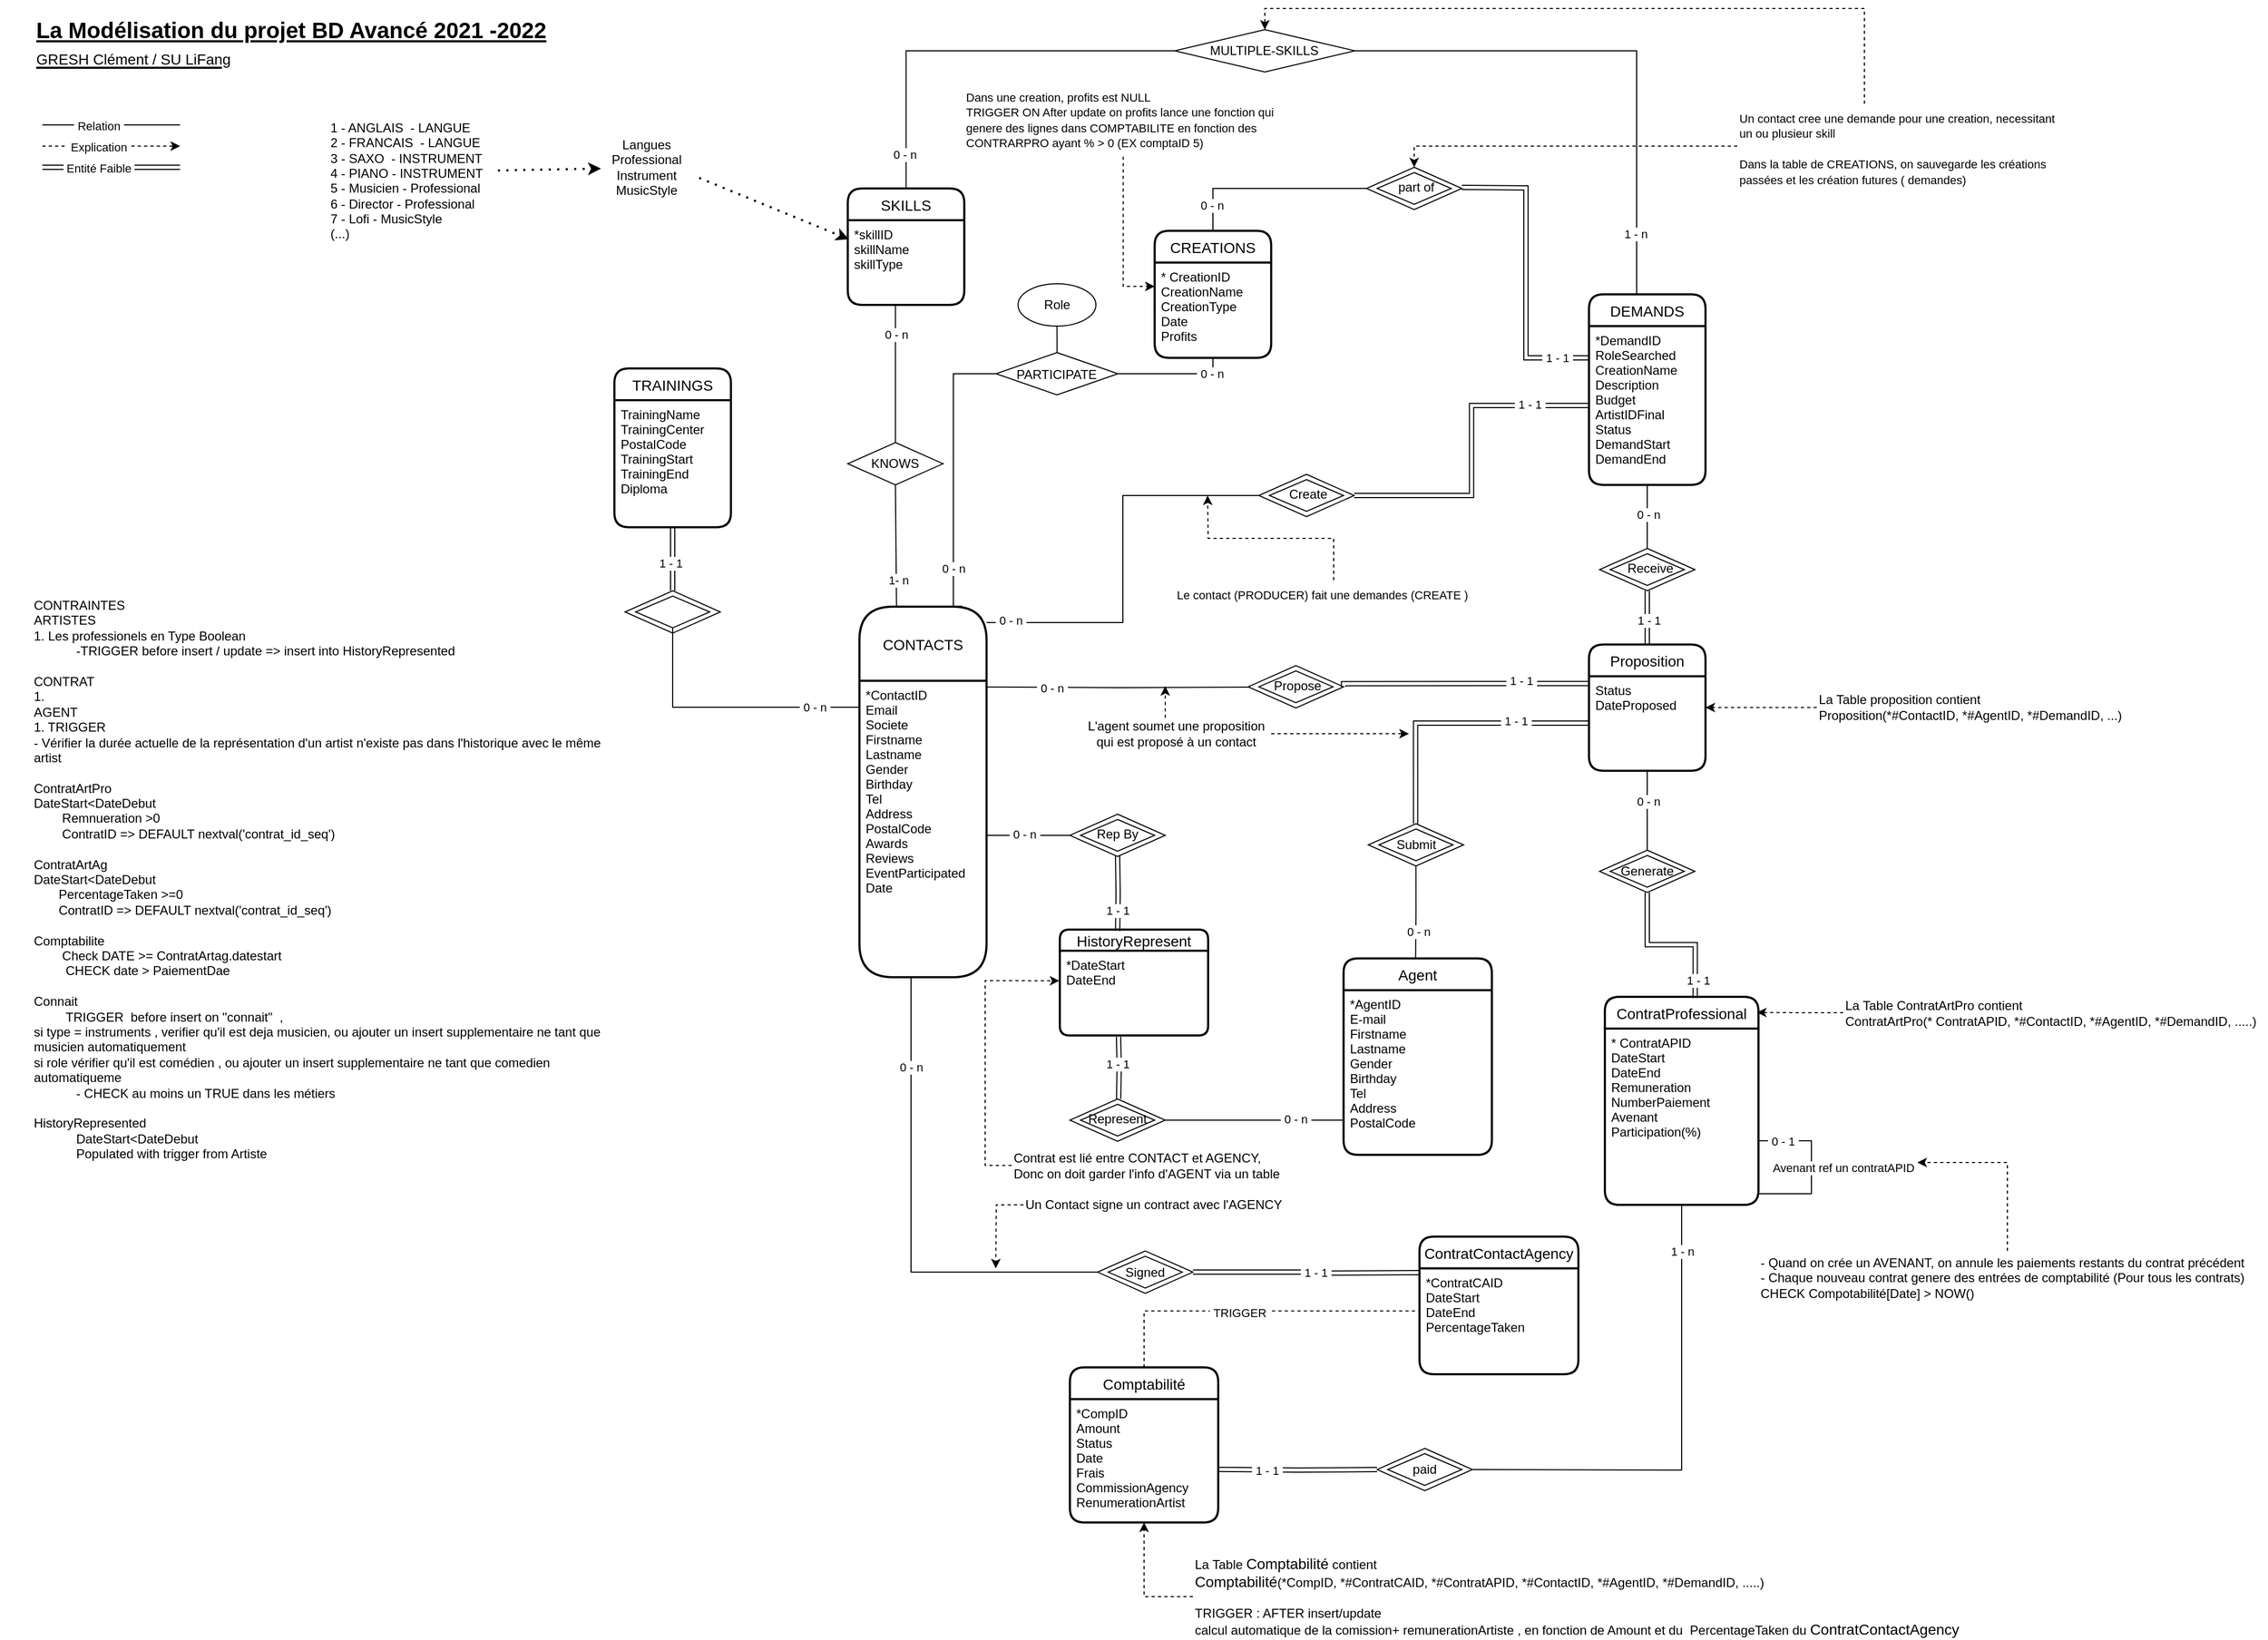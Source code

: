 <mxfile version="15.7.3" type="device"><diagram id="R2lEEEUBdFMjLlhIrx00" name="Page-1"><mxGraphModel dx="2213" dy="-139" grid="1" gridSize="10" guides="1" tooltips="1" connect="1" arrows="1" fold="1" page="1" pageScale="1" pageWidth="2336" pageHeight="1654" math="0" shadow="0" extFonts="Permanent Marker^https://fonts.googleapis.com/css?family=Permanent+Marker"><root><mxCell id="0"/><mxCell id="1" parent="0"/><mxCell id="ZZ3eH6SEzDiAONgsdlud-25" style="edgeStyle=orthogonalEdgeStyle;rounded=0;orthogonalLoop=1;jettySize=auto;html=1;entryX=0;entryY=0.5;entryDx=0;entryDy=0;endArrow=none;endFill=0;" parent="1" source="IzzKrEiJ0i2NX6zDNbn9-5" target="ZZ3eH6SEzDiAONgsdlud-18" edge="1"><mxGeometry relative="1" as="geometry"><Array as="points"><mxPoint x="1090" y="2292"/><mxPoint x="1090" y="2172"/></Array></mxGeometry></mxCell><mxCell id="ZZ3eH6SEzDiAONgsdlud-27" value="&amp;nbsp;0 - n&amp;nbsp;" style="edgeLabel;html=1;align=center;verticalAlign=middle;resizable=0;points=[];" parent="ZZ3eH6SEzDiAONgsdlud-25" vertex="1" connectable="0"><mxGeometry x="-0.881" y="2" relative="1" as="geometry"><mxPoint as="offset"/></mxGeometry></mxCell><mxCell id="IzzKrEiJ0i2NX6zDNbn9-5" value="CONTACTS" style="swimlane;childLayout=stackLayout;horizontal=1;startSize=70;horizontalStack=0;rounded=1;fontSize=14;fontStyle=0;strokeWidth=2;resizeParent=0;resizeLast=1;shadow=0;dashed=0;align=center;" parent="1" vertex="1"><mxGeometry x="841.3" y="2277" width="120" height="350" as="geometry"/></mxCell><mxCell id="IzzKrEiJ0i2NX6zDNbn9-6" value="*ContactID&#10;Email&#10;Societe&#10;Firstname&#10;Lastname&#10;Gender&#10;Birthday&#10;Tel&#10;Address&#10;PostalCode&#10;Awards&#10;Reviews&#10;EventParticipated&#10;Date&#10;" style="align=left;strokeColor=none;fillColor=none;spacingLeft=4;fontSize=12;verticalAlign=top;resizable=0;rotatable=0;part=1;" parent="IzzKrEiJ0i2NX6zDNbn9-5" vertex="1"><mxGeometry y="70" width="120" height="280" as="geometry"/></mxCell><mxCell id="jxOFO44FMGxxCLSqC9oq-5" value="Agent" style="swimlane;childLayout=stackLayout;horizontal=1;startSize=30;horizontalStack=0;rounded=1;fontSize=14;fontStyle=0;strokeWidth=2;resizeParent=0;resizeLast=1;shadow=0;dashed=0;align=center;" parent="1" vertex="1"><mxGeometry x="1298.33" y="2609.21" width="140" height="185.59" as="geometry"/></mxCell><mxCell id="jxOFO44FMGxxCLSqC9oq-6" value="*AgentID&#10;E-mail&#10;Firstname&#10;Lastname&#10;Gender&#10;Birthday&#10;Tel&#10;Address&#10;PostalCode" style="align=left;strokeColor=none;fillColor=none;spacingLeft=4;fontSize=12;verticalAlign=top;resizable=0;rotatable=0;part=1;" parent="jxOFO44FMGxxCLSqC9oq-5" vertex="1"><mxGeometry y="30" width="140" height="155.59" as="geometry"/></mxCell><mxCell id="jxOFO44FMGxxCLSqC9oq-42" value="ContratContactAgency" style="swimlane;childLayout=stackLayout;horizontal=1;startSize=30;horizontalStack=0;rounded=1;fontSize=14;fontStyle=0;strokeWidth=2;resizeParent=0;resizeLast=1;shadow=0;dashed=0;align=center;" parent="1" vertex="1"><mxGeometry x="1370" y="2872" width="150" height="130" as="geometry"/></mxCell><mxCell id="jxOFO44FMGxxCLSqC9oq-43" value="*ContratCAID&#10;DateStart&#10;DateEnd&#10;PercentageTaken" style="align=left;strokeColor=none;fillColor=none;spacingLeft=4;fontSize=12;verticalAlign=top;resizable=0;rotatable=0;part=1;" parent="jxOFO44FMGxxCLSqC9oq-42" vertex="1"><mxGeometry y="30" width="150" height="100" as="geometry"/></mxCell><mxCell id="jxOFO44FMGxxCLSqC9oq-45" value="ContratProfessional" style="swimlane;childLayout=stackLayout;horizontal=1;startSize=30;horizontalStack=0;rounded=1;fontSize=14;fontStyle=0;strokeWidth=2;resizeParent=0;resizeLast=1;shadow=0;dashed=0;align=center;" parent="1" vertex="1"><mxGeometry x="1545" y="2645.53" width="145" height="196.47" as="geometry"/></mxCell><mxCell id="jxOFO44FMGxxCLSqC9oq-46" value="* ContratAPID&#10;DateStart&#10;DateEnd&#10;Remuneration&#10;NumberPaiement&#10;Avenant&#10;Participation(%)" style="align=left;strokeColor=none;fillColor=none;spacingLeft=4;fontSize=12;verticalAlign=top;resizable=0;rotatable=0;part=1;" parent="jxOFO44FMGxxCLSqC9oq-45" vertex="1"><mxGeometry y="30" width="145" height="166.47" as="geometry"/></mxCell><mxCell id="hNLGAIriv4-zGQ8AQFt5-21" style="edgeStyle=orthogonalEdgeStyle;rounded=0;orthogonalLoop=1;jettySize=auto;html=1;endArrow=none;endFill=0;" parent="jxOFO44FMGxxCLSqC9oq-45" source="jxOFO44FMGxxCLSqC9oq-46" target="jxOFO44FMGxxCLSqC9oq-46" edge="1"><mxGeometry relative="1" as="geometry"><mxPoint x="115" y="166.47" as="targetPoint"/><Array as="points"><mxPoint x="195" y="136"/><mxPoint x="195" y="186"/></Array></mxGeometry></mxCell><mxCell id="hNLGAIriv4-zGQ8AQFt5-22" value="Avenant ref un contratAPID" style="edgeLabel;html=1;align=center;verticalAlign=middle;resizable=0;points=[];" parent="hNLGAIriv4-zGQ8AQFt5-21" vertex="1" connectable="0"><mxGeometry x="0.002" y="1" relative="1" as="geometry"><mxPoint x="29" as="offset"/></mxGeometry></mxCell><mxCell id="hNLGAIriv4-zGQ8AQFt5-23" value="&amp;nbsp;0 - 1&amp;nbsp;" style="edgeLabel;html=1;align=center;verticalAlign=middle;resizable=0;points=[];" parent="hNLGAIriv4-zGQ8AQFt5-21" vertex="1" connectable="0"><mxGeometry x="-0.767" relative="1" as="geometry"><mxPoint x="5" as="offset"/></mxGeometry></mxCell><mxCell id="jxOFO44FMGxxCLSqC9oq-53" value="DEMANDS" style="swimlane;childLayout=stackLayout;horizontal=1;startSize=30;horizontalStack=0;rounded=1;fontSize=14;fontStyle=0;strokeWidth=2;resizeParent=0;resizeLast=1;shadow=0;dashed=0;align=center;" parent="1" vertex="1"><mxGeometry x="1530" y="1982" width="110" height="180" as="geometry"/></mxCell><mxCell id="jxOFO44FMGxxCLSqC9oq-54" value="*DemandID&#10;RoleSearched&#10;CreationName&#10;Description&#10;Budget&#10;ArtistIDFinal&#10;Status&#10;DemandStart&#10;DemandEnd&#10;" style="align=left;strokeColor=none;fillColor=none;spacingLeft=4;fontSize=12;verticalAlign=top;resizable=0;rotatable=0;part=1;" parent="jxOFO44FMGxxCLSqC9oq-53" vertex="1"><mxGeometry y="30" width="110" height="150" as="geometry"/></mxCell><mxCell id="jxOFO44FMGxxCLSqC9oq-88" style="edgeStyle=orthogonalEdgeStyle;shape=link;rounded=0;orthogonalLoop=1;jettySize=auto;html=1;endArrow=none;endFill=0;entryX=1;entryY=0.5;entryDx=0;entryDy=0;" parent="1" target="jxOFO44FMGxxCLSqC9oq-92" edge="1"><mxGeometry relative="1" as="geometry"><mxPoint x="1370" y="2906" as="sourcePoint"/><Array as="points"/><mxPoint x="1350.0" y="2905.53" as="targetPoint"/></mxGeometry></mxCell><mxCell id="jxOFO44FMGxxCLSqC9oq-89" value="&amp;nbsp;1 - 1&amp;nbsp;" style="edgeLabel;html=1;align=center;verticalAlign=middle;resizable=0;points=[];" parent="jxOFO44FMGxxCLSqC9oq-88" vertex="1" connectable="0"><mxGeometry x="-0.09" y="-1" relative="1" as="geometry"><mxPoint as="offset"/></mxGeometry></mxCell><mxCell id="jxOFO44FMGxxCLSqC9oq-90" value="" style="group" parent="1" vertex="1" connectable="0"><mxGeometry x="1066.13" y="2885.53" width="90" height="40" as="geometry"/></mxCell><mxCell id="jxOFO44FMGxxCLSqC9oq-91" value="" style="group" parent="jxOFO44FMGxxCLSqC9oq-90" vertex="1" connectable="0"><mxGeometry width="90" height="40" as="geometry"/></mxCell><mxCell id="jxOFO44FMGxxCLSqC9oq-92" value="" style="rhombus;whiteSpace=wrap;html=1;align=left;verticalAlign=top;" parent="jxOFO44FMGxxCLSqC9oq-91" vertex="1"><mxGeometry width="90" height="40" as="geometry"/></mxCell><mxCell id="jxOFO44FMGxxCLSqC9oq-93" value="" style="group" parent="jxOFO44FMGxxCLSqC9oq-91" vertex="1" connectable="0"><mxGeometry x="10" y="5" width="70" height="30.0" as="geometry"/></mxCell><mxCell id="jxOFO44FMGxxCLSqC9oq-94" value="" style="rhombus;whiteSpace=wrap;html=1;align=left;verticalAlign=top;" parent="jxOFO44FMGxxCLSqC9oq-93" vertex="1"><mxGeometry width="70" height="30" as="geometry"/></mxCell><mxCell id="ZZ3eH6SEzDiAONgsdlud-47" value="Signed" style="text;html=1;strokeColor=none;fillColor=none;align=center;verticalAlign=middle;whiteSpace=wrap;rounded=0;" parent="jxOFO44FMGxxCLSqC9oq-93" vertex="1"><mxGeometry x="5" y="4.547e-13" width="60" height="30" as="geometry"/></mxCell><mxCell id="jxOFO44FMGxxCLSqC9oq-152" value="" style="group" parent="1" vertex="1" connectable="0"><mxGeometry x="1930" y="2682" width="90" height="40" as="geometry"/></mxCell><mxCell id="ZZ3eH6SEzDiAONgsdlud-138" style="edgeStyle=orthogonalEdgeStyle;rounded=0;orthogonalLoop=1;jettySize=auto;html=1;entryX=0.004;entryY=0.403;entryDx=0;entryDy=0;entryPerimeter=0;endArrow=none;endFill=0;dashed=1;" parent="1" source="jxOFO44FMGxxCLSqC9oq-194" target="jxOFO44FMGxxCLSqC9oq-43" edge="1"><mxGeometry relative="1" as="geometry"><Array as="points"><mxPoint x="1110" y="2942"/></Array></mxGeometry></mxCell><mxCell id="ZZ3eH6SEzDiAONgsdlud-140" value="&amp;nbsp;TRIGGER&amp;nbsp;" style="edgeLabel;html=1;align=center;verticalAlign=middle;resizable=0;points=[];" parent="ZZ3eH6SEzDiAONgsdlud-138" vertex="1" connectable="0"><mxGeometry x="-0.09" y="-1" relative="1" as="geometry"><mxPoint as="offset"/></mxGeometry></mxCell><mxCell id="jxOFO44FMGxxCLSqC9oq-194" value="Comptabilité" style="swimlane;childLayout=stackLayout;horizontal=1;startSize=30;horizontalStack=0;rounded=1;fontSize=14;fontStyle=0;strokeWidth=2;resizeParent=0;resizeLast=1;shadow=0;dashed=0;align=center;" parent="1" vertex="1"><mxGeometry x="1040" y="2995.53" width="140" height="146.47" as="geometry"/></mxCell><mxCell id="jxOFO44FMGxxCLSqC9oq-195" value="*CompID&#10;Amount&#10;Status&#10;Date&#10;Frais&#10;CommissionAgency&#10;RenumerationArtist" style="align=left;strokeColor=none;fillColor=none;spacingLeft=4;fontSize=12;verticalAlign=top;resizable=0;rotatable=0;part=1;" parent="jxOFO44FMGxxCLSqC9oq-194" vertex="1"><mxGeometry y="30" width="140" height="116.47" as="geometry"/></mxCell><mxCell id="gN9i2bwpO8N-QTRRi2QP-13" style="edgeStyle=orthogonalEdgeStyle;rounded=0;orthogonalLoop=1;jettySize=auto;html=1;exitX=0;exitY=0.5;exitDx=0;exitDy=0;endArrow=none;endFill=0;entryX=0.5;entryY=1;entryDx=0;entryDy=0;" parent="1" source="jxOFO44FMGxxCLSqC9oq-92" target="IzzKrEiJ0i2NX6zDNbn9-6" edge="1"><mxGeometry relative="1" as="geometry"><mxPoint x="961.42" y="2752.19" as="targetPoint"/><Array as="points"><mxPoint x="890" y="2905"/><mxPoint x="890" y="2627"/></Array></mxGeometry></mxCell><mxCell id="gN9i2bwpO8N-QTRRi2QP-14" value="&amp;nbsp;0 - n&amp;nbsp;" style="edgeLabel;html=1;align=center;verticalAlign=middle;resizable=0;points=[];" parent="gN9i2bwpO8N-QTRRi2QP-13" vertex="1" connectable="0"><mxGeometry x="0.588" relative="1" as="geometry"><mxPoint as="offset"/></mxGeometry></mxCell><mxCell id="xG4t1EevYbem8KL2-yRg-1" value="CONTRAINTES &lt;br&gt;ARTISTES&lt;br&gt;1. Les professionels en Type Boolean&lt;br&gt;&amp;nbsp; &amp;nbsp; &amp;nbsp; &amp;nbsp; &amp;nbsp; &amp;nbsp; -TRIGGER before insert / update =&amp;gt; insert into HistoryRepresented&lt;br&gt;&amp;nbsp; &amp;nbsp; &amp;nbsp; &amp;nbsp; &amp;nbsp; &amp;nbsp;&amp;nbsp;&lt;br&gt;CONTRAT&lt;br&gt;1.&amp;nbsp;&lt;br&gt;AGENT&lt;br&gt;1. TRIGGER &lt;br&gt;&lt;span&gt;&#9;&lt;/span&gt;- Vérifier la durée actuelle de la représentation d'un artist n'existe pas dans l'historique avec le même artist&lt;br&gt;&amp;nbsp;&lt;br&gt;ContratArtPro&lt;br&gt;&lt;span&gt;&#9;&lt;/span&gt;&lt;span&gt;&#9;&lt;/span&gt;&lt;span&gt;&#9;&lt;/span&gt;DateStart&amp;lt;DateDebut&lt;br&gt;&amp;nbsp; &amp;nbsp; &amp;nbsp; &amp;nbsp; Remnueration &amp;gt;0&lt;br&gt;&amp;nbsp; &amp;nbsp; &amp;nbsp; &amp;nbsp; ContratID =&amp;gt; DEFAULT nextval('contrat_id_seq')&lt;br&gt;&lt;br&gt;ContratArtAg&lt;br&gt;&lt;span&gt;&#9;&lt;/span&gt;&lt;span&gt;&#9;&lt;/span&gt;&lt;span&gt;&#9;&lt;/span&gt;DateStart&amp;lt;DateDebut&lt;br&gt;&amp;nbsp; &amp;nbsp; &amp;nbsp; &amp;nbsp;PercentageTaken &amp;gt;=0&lt;br&gt;&amp;nbsp; &amp;nbsp; &amp;nbsp; &amp;nbsp;ContratID =&amp;gt; DEFAULT nextval('contrat_id_seq')&lt;br&gt;&lt;br&gt;Comptabilite&lt;br&gt;&amp;nbsp; &amp;nbsp; &amp;nbsp; &amp;nbsp; Check DATE &amp;gt;= ContratArtag.datestart&lt;br&gt;&amp;nbsp; &amp;nbsp; &amp;nbsp; &amp;nbsp; &amp;nbsp;CHECK date &amp;gt; PaiementDae&lt;br&gt;&lt;br&gt;Connait&lt;br&gt;&lt;div&gt;&amp;nbsp; &amp;nbsp; &amp;nbsp; &amp;nbsp; &amp;nbsp;TRIGGER&amp;nbsp; before insert on &quot;connait&quot;&amp;nbsp; ,&lt;/div&gt;&lt;div&gt;si type = instruments , verifier qu'il est deja musicien, ou ajouter un insert supplementaire ne tant que musicien automatiquement&lt;/div&gt;&lt;div&gt;si role vérifier qu'il est comédien , ou ajouter un insert supplementaire ne tant que comedien&amp;nbsp; automatiqueme&lt;blockquote style=&quot;margin: 0px 0px 0px 40px ; border: none ; padding: 0px&quot;&gt;- CHECK au moins un TRUE dans les métiers&lt;/blockquote&gt;&lt;/div&gt;&lt;br&gt;HistoryRepresented&amp;nbsp;&lt;br&gt;&lt;blockquote style=&quot;margin: 0 0 0 40px ; border: none ; padding: 0px&quot;&gt;DateStart&amp;lt;DateDebut&lt;br&gt;Populated with trigger from Artiste&lt;br&gt;&lt;br&gt;&lt;br&gt;&lt;/blockquote&gt;" style="text;html=1;strokeColor=none;fillColor=none;align=left;verticalAlign=top;whiteSpace=wrap;rounded=0;" parent="1" vertex="1"><mxGeometry x="60" y="2262" width="560" height="550" as="geometry"/></mxCell><mxCell id="WwRnrrXdkTFmoOK2_jrt-30" style="edgeStyle=orthogonalEdgeStyle;rounded=0;orthogonalLoop=1;jettySize=auto;html=1;endArrow=none;endFill=0;exitX=0.5;exitY=0;exitDx=0;exitDy=0;entryX=0.5;entryY=0;entryDx=0;entryDy=0;" parent="1" source="xG4t1EevYbem8KL2-yRg-2" target="jxOFO44FMGxxCLSqC9oq-53" edge="1"><mxGeometry relative="1" as="geometry"><mxPoint x="935.034" y="1872" as="sourcePoint"/><mxPoint x="1640" y="2012" as="targetPoint"/><Array as="points"><mxPoint x="885" y="1752"/><mxPoint x="1575" y="1752"/><mxPoint x="1575" y="1982"/></Array></mxGeometry></mxCell><mxCell id="WwRnrrXdkTFmoOK2_jrt-31" value="&amp;nbsp;1 - n&amp;nbsp;" style="edgeLabel;html=1;align=center;verticalAlign=middle;resizable=0;points=[];" parent="WwRnrrXdkTFmoOK2_jrt-30" vertex="1" connectable="0"><mxGeometry x="0.924" y="-1" relative="1" as="geometry"><mxPoint y="-27" as="offset"/></mxGeometry></mxCell><mxCell id="WwRnrrXdkTFmoOK2_jrt-32" value="&amp;nbsp;0 - n&amp;nbsp;" style="edgeLabel;html=1;align=center;verticalAlign=middle;resizable=0;points=[];" parent="WwRnrrXdkTFmoOK2_jrt-30" vertex="1" connectable="0"><mxGeometry x="-0.94" y="2" relative="1" as="geometry"><mxPoint as="offset"/></mxGeometry></mxCell><mxCell id="xG4t1EevYbem8KL2-yRg-2" value="SKILLS" style="swimlane;childLayout=stackLayout;horizontal=1;startSize=30;horizontalStack=0;rounded=1;fontSize=14;fontStyle=0;strokeWidth=2;resizeParent=0;resizeLast=1;shadow=0;dashed=0;align=center;" parent="1" vertex="1"><mxGeometry x="830.3" y="1882" width="110" height="110" as="geometry"/></mxCell><mxCell id="xG4t1EevYbem8KL2-yRg-3" value="*skillID&#10;skillName&#10;skillType&#10;" style="align=left;strokeColor=none;fillColor=none;spacingLeft=4;fontSize=12;verticalAlign=top;resizable=0;rotatable=0;part=1;" parent="xG4t1EevYbem8KL2-yRg-2" vertex="1"><mxGeometry y="30" width="110" height="80" as="geometry"/></mxCell><mxCell id="xG4t1EevYbem8KL2-yRg-6" value="&lt;span style=&quot;text-align: left&quot;&gt;Langues&lt;br&gt;&lt;/span&gt;&lt;span style=&quot;text-align: left&quot;&gt;Professional&lt;br&gt;&lt;/span&gt;&lt;span style=&quot;text-align: left&quot;&gt;Instrument&lt;/span&gt;&lt;br style=&quot;padding: 0px ; margin: 0px ; text-align: left&quot;&gt;&lt;span style=&quot;text-align: left&quot;&gt;MusicStyle&lt;/span&gt;&lt;span style=&quot;text-align: left&quot;&gt;&lt;br&gt;&lt;/span&gt;" style="text;html=1;align=center;verticalAlign=middle;resizable=0;points=[];autosize=1;strokeColor=none;fillColor=none;" parent="1" vertex="1"><mxGeometry x="600" y="1832" width="80" height="60" as="geometry"/></mxCell><mxCell id="xG4t1EevYbem8KL2-yRg-7" value="" style="endArrow=classic;dashed=1;html=1;dashPattern=1 3;strokeWidth=2;rounded=0;entryX=0.009;entryY=0.225;entryDx=0;entryDy=0;entryPerimeter=0;endFill=1;" parent="1" target="xG4t1EevYbem8KL2-yRg-3" edge="1"><mxGeometry width="50" height="50" relative="1" as="geometry"><mxPoint x="690" y="1872" as="sourcePoint"/><mxPoint x="1120" y="1892" as="targetPoint"/></mxGeometry></mxCell><mxCell id="xG4t1EevYbem8KL2-yRg-8" value="&lt;div&gt;1 - ANGLAIS&amp;nbsp; - LANGUE&lt;/div&gt;&lt;div&gt;2 - FRANCAIS&amp;nbsp; - LANGUE&lt;/div&gt;&lt;div&gt;3 - SAXO&amp;nbsp; - INSTRUMENT&lt;/div&gt;&lt;div&gt;4 - PIANO - INSTRUMENT&lt;/div&gt;&lt;div&gt;5 -&amp;nbsp;&lt;span&gt;Musicien - Professional&lt;/span&gt;&lt;/div&gt;&lt;div&gt;6 - Director - Professional&lt;br&gt;7 - Lofi - MusicStyle&lt;/div&gt;&lt;div&gt;(...)&lt;/div&gt;&lt;div&gt;&lt;br&gt;&lt;/div&gt;" style="text;html=1;align=left;verticalAlign=middle;resizable=0;points=[];autosize=1;strokeColor=none;fillColor=none;" parent="1" vertex="1"><mxGeometry x="340" y="1817" width="160" height="130" as="geometry"/></mxCell><mxCell id="xG4t1EevYbem8KL2-yRg-9" value="" style="endArrow=classic;dashed=1;html=1;dashPattern=1 3;strokeWidth=2;rounded=0;entryX=-0.033;entryY=0.52;entryDx=0;entryDy=0;entryPerimeter=0;endFill=1;" parent="1" target="xG4t1EevYbem8KL2-yRg-6" edge="1"><mxGeometry width="50" height="50" relative="1" as="geometry"><mxPoint x="500" y="1865" as="sourcePoint"/><mxPoint x="290" y="2042" as="targetPoint"/></mxGeometry></mxCell><mxCell id="xG4t1EevYbem8KL2-yRg-16" value="" style="group" parent="1" vertex="1" connectable="0"><mxGeometry x="830.3" y="2122" width="90" height="40" as="geometry"/></mxCell><mxCell id="xG4t1EevYbem8KL2-yRg-17" value="" style="group" parent="xG4t1EevYbem8KL2-yRg-16" vertex="1" connectable="0"><mxGeometry width="90" height="40" as="geometry"/></mxCell><mxCell id="xG4t1EevYbem8KL2-yRg-18" value="" style="rhombus;whiteSpace=wrap;html=1;align=left;verticalAlign=top;" parent="xG4t1EevYbem8KL2-yRg-17" vertex="1"><mxGeometry width="90" height="40" as="geometry"/></mxCell><mxCell id="xG4t1EevYbem8KL2-yRg-19" value="KNOWS" style="text;html=1;strokeColor=none;fillColor=none;align=center;verticalAlign=middle;whiteSpace=wrap;rounded=0;" parent="xG4t1EevYbem8KL2-yRg-17" vertex="1"><mxGeometry x="15" y="5" width="60" height="30" as="geometry"/></mxCell><mxCell id="UBrvwVHsvzaxmX5o4VxX-3" value="TRAININGS" style="swimlane;childLayout=stackLayout;horizontal=1;startSize=30;horizontalStack=0;rounded=1;fontSize=14;fontStyle=0;strokeWidth=2;resizeParent=0;resizeLast=1;shadow=0;dashed=0;align=center;" parent="1" vertex="1"><mxGeometry x="610" y="2052" width="110" height="150" as="geometry"/></mxCell><mxCell id="UBrvwVHsvzaxmX5o4VxX-4" value="TrainingName&#10;TrainingCenter&#10;PostalCode&#10;TrainingStart&#10;TrainingEnd&#10;Diploma" style="align=left;strokeColor=none;fillColor=none;spacingLeft=4;fontSize=12;verticalAlign=top;resizable=0;rotatable=0;part=1;" parent="UBrvwVHsvzaxmX5o4VxX-3" vertex="1"><mxGeometry y="30" width="110" height="120" as="geometry"/></mxCell><mxCell id="UBrvwVHsvzaxmX5o4VxX-12" value="" style="group" parent="1" vertex="1" connectable="0"><mxGeometry x="620" y="2262" width="90" height="40" as="geometry"/></mxCell><mxCell id="UBrvwVHsvzaxmX5o4VxX-13" value="" style="group" parent="UBrvwVHsvzaxmX5o4VxX-12" vertex="1" connectable="0"><mxGeometry width="90" height="40" as="geometry"/></mxCell><mxCell id="UBrvwVHsvzaxmX5o4VxX-14" value="" style="rhombus;whiteSpace=wrap;html=1;align=left;verticalAlign=top;" parent="UBrvwVHsvzaxmX5o4VxX-13" vertex="1"><mxGeometry width="90" height="40" as="geometry"/></mxCell><mxCell id="UBrvwVHsvzaxmX5o4VxX-15" value="" style="group" parent="UBrvwVHsvzaxmX5o4VxX-12" vertex="1" connectable="0"><mxGeometry x="10" y="5" width="70" height="30" as="geometry"/></mxCell><mxCell id="UBrvwVHsvzaxmX5o4VxX-16" value="" style="rhombus;whiteSpace=wrap;html=1;align=left;verticalAlign=top;" parent="UBrvwVHsvzaxmX5o4VxX-15" vertex="1"><mxGeometry width="70" height="30" as="geometry"/></mxCell><mxCell id="UBrvwVHsvzaxmX5o4VxX-17" style="edgeStyle=orthogonalEdgeStyle;rounded=0;orthogonalLoop=1;jettySize=auto;html=1;entryX=0.5;entryY=0;entryDx=0;entryDy=0;endArrow=none;endFill=0;shape=link;" parent="1" source="UBrvwVHsvzaxmX5o4VxX-4" target="UBrvwVHsvzaxmX5o4VxX-14" edge="1"><mxGeometry relative="1" as="geometry"/></mxCell><mxCell id="UBrvwVHsvzaxmX5o4VxX-18" value="&amp;nbsp;1 - 1&amp;nbsp;" style="edgeLabel;html=1;align=center;verticalAlign=middle;resizable=0;points=[];" parent="UBrvwVHsvzaxmX5o4VxX-17" vertex="1" connectable="0"><mxGeometry x="0.133" y="-2" relative="1" as="geometry"><mxPoint as="offset"/></mxGeometry></mxCell><mxCell id="UBrvwVHsvzaxmX5o4VxX-19" style="edgeStyle=orthogonalEdgeStyle;rounded=0;orthogonalLoop=1;jettySize=auto;html=1;entryX=0;entryY=0.025;entryDx=0;entryDy=0;entryPerimeter=0;endArrow=none;endFill=0;" parent="1" source="UBrvwVHsvzaxmX5o4VxX-16" target="IzzKrEiJ0i2NX6zDNbn9-6" edge="1"><mxGeometry relative="1" as="geometry"><Array as="points"><mxPoint x="665" y="2372"/></Array></mxGeometry></mxCell><mxCell id="UBrvwVHsvzaxmX5o4VxX-20" value="&amp;nbsp;0 - n&amp;nbsp;" style="edgeLabel;html=1;align=center;verticalAlign=middle;resizable=0;points=[];" parent="UBrvwVHsvzaxmX5o4VxX-19" vertex="1" connectable="0"><mxGeometry x="0.553" relative="1" as="geometry"><mxPoint as="offset"/></mxGeometry></mxCell><mxCell id="ZZ3eH6SEzDiAONgsdlud-39" style="edgeStyle=orthogonalEdgeStyle;rounded=0;orthogonalLoop=1;jettySize=auto;html=1;entryX=0;entryY=0.5;entryDx=0;entryDy=0;endArrow=none;endFill=0;" parent="1" source="UBrvwVHsvzaxmX5o4VxX-24" target="ZZ3eH6SEzDiAONgsdlud-34" edge="1"><mxGeometry relative="1" as="geometry"><Array as="points"><mxPoint x="1175" y="1882"/></Array></mxGeometry></mxCell><mxCell id="ZZ3eH6SEzDiAONgsdlud-41" value="&amp;nbsp;0 - n&amp;nbsp;" style="edgeLabel;html=1;align=center;verticalAlign=middle;resizable=0;points=[];" parent="ZZ3eH6SEzDiAONgsdlud-39" vertex="1" connectable="0"><mxGeometry x="-0.736" y="1" relative="1" as="geometry"><mxPoint as="offset"/></mxGeometry></mxCell><mxCell id="UBrvwVHsvzaxmX5o4VxX-24" value="CREATIONS" style="swimlane;childLayout=stackLayout;horizontal=1;startSize=30;horizontalStack=0;rounded=1;fontSize=14;fontStyle=0;strokeWidth=2;resizeParent=0;resizeLast=1;shadow=0;dashed=0;align=center;" parent="1" vertex="1"><mxGeometry x="1120" y="1922" width="110" height="120" as="geometry"/></mxCell><mxCell id="UBrvwVHsvzaxmX5o4VxX-25" value="* CreationID&#10;CreationName&#10;CreationType&#10;Date&#10;Profits&#10;" style="align=left;strokeColor=none;fillColor=none;spacingLeft=4;fontSize=12;verticalAlign=top;resizable=0;rotatable=0;part=1;" parent="UBrvwVHsvzaxmX5o4VxX-24" vertex="1"><mxGeometry y="30" width="110" height="90" as="geometry"/></mxCell><mxCell id="WwRnrrXdkTFmoOK2_jrt-1" style="edgeStyle=orthogonalEdgeStyle;rounded=0;orthogonalLoop=1;jettySize=auto;html=1;endArrow=none;endFill=0;" parent="1" source="xG4t1EevYbem8KL2-yRg-3" edge="1"><mxGeometry relative="1" as="geometry"><mxPoint x="875.3" y="2122" as="targetPoint"/><Array as="points"><mxPoint x="875.3" y="2062"/><mxPoint x="875.3" y="2062"/></Array></mxGeometry></mxCell><mxCell id="WwRnrrXdkTFmoOK2_jrt-2" value="&amp;nbsp;0 - n&amp;nbsp;" style="edgeLabel;html=1;align=center;verticalAlign=middle;resizable=0;points=[];" parent="WwRnrrXdkTFmoOK2_jrt-1" vertex="1" connectable="0"><mxGeometry x="-0.572" relative="1" as="geometry"><mxPoint as="offset"/></mxGeometry></mxCell><mxCell id="WwRnrrXdkTFmoOK2_jrt-3" style="edgeStyle=orthogonalEdgeStyle;rounded=0;orthogonalLoop=1;jettySize=auto;html=1;entryX=0.292;entryY=0;entryDx=0;entryDy=0;entryPerimeter=0;endArrow=none;endFill=0;" parent="1" target="IzzKrEiJ0i2NX6zDNbn9-5" edge="1"><mxGeometry relative="1" as="geometry"><mxPoint x="875.3" y="2162" as="sourcePoint"/></mxGeometry></mxCell><mxCell id="WwRnrrXdkTFmoOK2_jrt-4" value="&amp;nbsp;1- n&amp;nbsp;" style="edgeLabel;html=1;align=center;verticalAlign=middle;resizable=0;points=[];" parent="WwRnrrXdkTFmoOK2_jrt-3" vertex="1" connectable="0"><mxGeometry x="0.569" y="1" relative="1" as="geometry"><mxPoint as="offset"/></mxGeometry></mxCell><mxCell id="WwRnrrXdkTFmoOK2_jrt-37" style="edgeStyle=orthogonalEdgeStyle;rounded=0;orthogonalLoop=1;jettySize=auto;html=1;entryX=0.5;entryY=0;entryDx=0;entryDy=0;endArrow=none;endFill=0;" parent="1" source="WwRnrrXdkTFmoOK2_jrt-16" edge="1"><mxGeometry relative="1" as="geometry"><mxPoint x="1027.8" y="2037" as="targetPoint"/></mxGeometry></mxCell><mxCell id="WwRnrrXdkTFmoOK2_jrt-16" value="Role" style="ellipse;whiteSpace=wrap;html=1;" parent="1" vertex="1"><mxGeometry x="991.05" y="1972" width="73.5" height="40" as="geometry"/></mxCell><mxCell id="WwRnrrXdkTFmoOK2_jrt-33" style="edgeStyle=orthogonalEdgeStyle;rounded=0;orthogonalLoop=1;jettySize=auto;html=1;entryX=0.5;entryY=1;entryDx=0;entryDy=0;endArrow=none;endFill=0;exitX=1;exitY=0.5;exitDx=0;exitDy=0;" parent="1" source="WwRnrrXdkTFmoOK2_jrt-9" target="UBrvwVHsvzaxmX5o4VxX-25" edge="1"><mxGeometry relative="1" as="geometry"><Array as="points"><mxPoint x="1175" y="2057"/></Array></mxGeometry></mxCell><mxCell id="WwRnrrXdkTFmoOK2_jrt-44" value="&amp;nbsp;0 - n&amp;nbsp;" style="edgeLabel;html=1;align=center;verticalAlign=middle;resizable=0;points=[];" parent="WwRnrrXdkTFmoOK2_jrt-33" vertex="1" connectable="0"><mxGeometry x="0.691" relative="1" as="geometry"><mxPoint as="offset"/></mxGeometry></mxCell><mxCell id="WwRnrrXdkTFmoOK2_jrt-36" style="edgeStyle=orthogonalEdgeStyle;rounded=0;orthogonalLoop=1;jettySize=auto;html=1;entryX=0.809;entryY=-0.001;entryDx=0;entryDy=0;entryPerimeter=0;endArrow=none;endFill=0;" parent="1" source="WwRnrrXdkTFmoOK2_jrt-9" target="IzzKrEiJ0i2NX6zDNbn9-5" edge="1"><mxGeometry relative="1" as="geometry"><Array as="points"><mxPoint x="930" y="2057"/><mxPoint x="930" y="2277"/></Array></mxGeometry></mxCell><mxCell id="WwRnrrXdkTFmoOK2_jrt-43" value="&amp;nbsp;0 - n&amp;nbsp;" style="edgeLabel;html=1;align=center;verticalAlign=middle;resizable=0;points=[];" parent="WwRnrrXdkTFmoOK2_jrt-36" vertex="1" connectable="0"><mxGeometry x="0.674" relative="1" as="geometry"><mxPoint as="offset"/></mxGeometry></mxCell><mxCell id="WwRnrrXdkTFmoOK2_jrt-46" value="" style="group" parent="1" vertex="1" connectable="0"><mxGeometry x="1139" y="1732" width="170" height="40" as="geometry"/></mxCell><mxCell id="WwRnrrXdkTFmoOK2_jrt-47" value="" style="group" parent="WwRnrrXdkTFmoOK2_jrt-46" vertex="1" connectable="0"><mxGeometry width="170.0" height="40" as="geometry"/></mxCell><mxCell id="WwRnrrXdkTFmoOK2_jrt-48" value="" style="rhombus;whiteSpace=wrap;html=1;align=left;verticalAlign=top;" parent="WwRnrrXdkTFmoOK2_jrt-47" vertex="1"><mxGeometry width="170.0" height="40" as="geometry"/></mxCell><mxCell id="WwRnrrXdkTFmoOK2_jrt-49" value="MULTIPLE-SKILLS" style="text;html=1;strokeColor=none;fillColor=none;align=center;verticalAlign=middle;whiteSpace=wrap;rounded=0;" parent="WwRnrrXdkTFmoOK2_jrt-47" vertex="1"><mxGeometry x="28.333" y="5" width="113.333" height="30" as="geometry"/></mxCell><mxCell id="WwRnrrXdkTFmoOK2_jrt-9" value="" style="rhombus;whiteSpace=wrap;html=1;align=left;verticalAlign=top;" parent="1" vertex="1"><mxGeometry x="970.3" y="2037" width="115" height="40" as="geometry"/></mxCell><mxCell id="WwRnrrXdkTFmoOK2_jrt-15" value="PARTICIPATE" style="text;html=1;strokeColor=none;fillColor=none;align=center;verticalAlign=middle;whiteSpace=wrap;rounded=0;" parent="1" vertex="1"><mxGeometry x="989.467" y="2042.004" width="76.667" height="31.364" as="geometry"/></mxCell><mxCell id="X7GxEV2RCgXiYa8oIwj5-98" style="edgeStyle=orthogonalEdgeStyle;rounded=0;orthogonalLoop=1;jettySize=auto;html=1;entryX=0.5;entryY=1;entryDx=0;entryDy=0;endArrow=none;endFill=0;shape=link;" parent="1" source="YclnBgSxmFSTIEGQpRE--6" target="YclnBgSxmFSTIEGQpRE--63" edge="1"><mxGeometry relative="1" as="geometry"/></mxCell><mxCell id="X7GxEV2RCgXiYa8oIwj5-100" value="&amp;nbsp;1 - 1" style="edgeLabel;html=1;align=center;verticalAlign=middle;resizable=0;points=[];" parent="X7GxEV2RCgXiYa8oIwj5-98" vertex="1" connectable="0"><mxGeometry x="-0.095" y="-2" relative="1" as="geometry"><mxPoint x="-2" as="offset"/></mxGeometry></mxCell><mxCell id="YclnBgSxmFSTIEGQpRE--6" value="Proposition" style="swimlane;childLayout=stackLayout;horizontal=1;startSize=30;horizontalStack=0;rounded=1;fontSize=14;fontStyle=0;strokeWidth=2;resizeParent=0;resizeLast=1;shadow=0;dashed=0;align=center;" parent="1" vertex="1"><mxGeometry x="1530" y="2312.7" width="110" height="119.3" as="geometry"/></mxCell><mxCell id="YclnBgSxmFSTIEGQpRE--7" value="Status&#10;DateProposed" style="align=left;strokeColor=none;fillColor=none;spacingLeft=4;fontSize=12;verticalAlign=top;resizable=0;rotatable=0;part=1;" parent="YclnBgSxmFSTIEGQpRE--6" vertex="1"><mxGeometry y="30" width="110" height="89.3" as="geometry"/></mxCell><mxCell id="YclnBgSxmFSTIEGQpRE--35" value="" style="group" parent="1" vertex="1" connectable="0"><mxGeometry x="1321.66" y="2482" width="90" height="40" as="geometry"/></mxCell><mxCell id="YclnBgSxmFSTIEGQpRE--36" value="" style="group" parent="YclnBgSxmFSTIEGQpRE--35" vertex="1" connectable="0"><mxGeometry width="90" height="40" as="geometry"/></mxCell><mxCell id="YclnBgSxmFSTIEGQpRE--37" value="" style="rhombus;whiteSpace=wrap;html=1;align=left;verticalAlign=top;" parent="YclnBgSxmFSTIEGQpRE--36" vertex="1"><mxGeometry width="90" height="40" as="geometry"/></mxCell><mxCell id="YclnBgSxmFSTIEGQpRE--38" value="" style="group" parent="YclnBgSxmFSTIEGQpRE--36" vertex="1" connectable="0"><mxGeometry x="10" y="5" width="70" height="30" as="geometry"/></mxCell><mxCell id="YclnBgSxmFSTIEGQpRE--39" value="" style="rhombus;whiteSpace=wrap;html=1;align=left;verticalAlign=top;" parent="YclnBgSxmFSTIEGQpRE--38" vertex="1"><mxGeometry width="70" height="30" as="geometry"/></mxCell><mxCell id="X7GxEV2RCgXiYa8oIwj5-111" value="Submit" style="text;html=1;strokeColor=none;fillColor=none;align=center;verticalAlign=middle;whiteSpace=wrap;rounded=0;" parent="YclnBgSxmFSTIEGQpRE--38" vertex="1"><mxGeometry x="5" width="60" height="30" as="geometry"/></mxCell><mxCell id="YclnBgSxmFSTIEGQpRE--46" value="" style="group" parent="1" vertex="1" connectable="0"><mxGeometry x="1208.33" y="2332.7" width="90" height="40" as="geometry"/></mxCell><mxCell id="YclnBgSxmFSTIEGQpRE--47" value="" style="group" parent="YclnBgSxmFSTIEGQpRE--46" vertex="1" connectable="0"><mxGeometry width="90" height="40" as="geometry"/></mxCell><mxCell id="YclnBgSxmFSTIEGQpRE--48" value="" style="rhombus;whiteSpace=wrap;html=1;align=left;verticalAlign=top;" parent="YclnBgSxmFSTIEGQpRE--47" vertex="1"><mxGeometry width="90" height="40" as="geometry"/></mxCell><mxCell id="YclnBgSxmFSTIEGQpRE--49" value="" style="group" parent="YclnBgSxmFSTIEGQpRE--47" vertex="1" connectable="0"><mxGeometry x="10" y="5" width="70" height="30" as="geometry"/></mxCell><mxCell id="YclnBgSxmFSTIEGQpRE--50" value="" style="rhombus;whiteSpace=wrap;html=1;align=left;verticalAlign=top;" parent="YclnBgSxmFSTIEGQpRE--49" vertex="1"><mxGeometry width="70" height="30" as="geometry"/></mxCell><mxCell id="X7GxEV2RCgXiYa8oIwj5-116" value="Propose" style="text;html=1;strokeColor=none;fillColor=none;align=center;verticalAlign=middle;whiteSpace=wrap;rounded=0;" parent="YclnBgSxmFSTIEGQpRE--49" vertex="1"><mxGeometry x="7" y="-1" width="60" height="30" as="geometry"/></mxCell><mxCell id="YclnBgSxmFSTIEGQpRE--61" value="" style="group" parent="1" vertex="1" connectable="0"><mxGeometry x="1540.0" y="2222" width="90" height="40" as="geometry"/></mxCell><mxCell id="YclnBgSxmFSTIEGQpRE--62" value="" style="group" parent="YclnBgSxmFSTIEGQpRE--61" vertex="1" connectable="0"><mxGeometry width="90" height="40" as="geometry"/></mxCell><mxCell id="YclnBgSxmFSTIEGQpRE--63" value="" style="rhombus;whiteSpace=wrap;html=1;align=left;verticalAlign=top;" parent="YclnBgSxmFSTIEGQpRE--62" vertex="1"><mxGeometry width="90" height="40" as="geometry"/></mxCell><mxCell id="YclnBgSxmFSTIEGQpRE--64" value="" style="group" parent="YclnBgSxmFSTIEGQpRE--62" vertex="1" connectable="0"><mxGeometry x="10" y="5" width="70" height="30" as="geometry"/></mxCell><mxCell id="YclnBgSxmFSTIEGQpRE--65" value="" style="rhombus;whiteSpace=wrap;html=1;align=left;verticalAlign=top;" parent="YclnBgSxmFSTIEGQpRE--64" vertex="1"><mxGeometry width="70" height="30" as="geometry"/></mxCell><mxCell id="X7GxEV2RCgXiYa8oIwj5-14" value="Receive" style="text;html=1;strokeColor=none;fillColor=none;align=center;verticalAlign=middle;whiteSpace=wrap;rounded=0;" parent="YclnBgSxmFSTIEGQpRE--64" vertex="1"><mxGeometry x="8.0" y="-1" width="60" height="30" as="geometry"/></mxCell><mxCell id="X7GxEV2RCgXiYa8oIwj5-16" style="edgeStyle=orthogonalEdgeStyle;rounded=0;orthogonalLoop=1;jettySize=auto;html=1;endArrow=none;endFill=0;entryX=0.491;entryY=0.001;entryDx=0;entryDy=0;entryPerimeter=0;exitX=0.5;exitY=1;exitDx=0;exitDy=0;" parent="1" source="YclnBgSxmFSTIEGQpRE--37" target="jxOFO44FMGxxCLSqC9oq-5" edge="1"><mxGeometry relative="1" as="geometry"><mxPoint x="1356.33" y="2522" as="sourcePoint"/><mxPoint x="1356.33" y="2612" as="targetPoint"/><Array as="points"><mxPoint x="1366.33" y="2566"/><mxPoint x="1366.33" y="2566"/><mxPoint x="1366.33" y="2609"/></Array></mxGeometry></mxCell><mxCell id="X7GxEV2RCgXiYa8oIwj5-117" value="&amp;nbsp;0 - n&amp;nbsp;" style="edgeLabel;html=1;align=center;verticalAlign=middle;resizable=0;points=[];" parent="X7GxEV2RCgXiYa8oIwj5-16" vertex="1" connectable="0"><mxGeometry x="0.403" y="2" relative="1" as="geometry"><mxPoint as="offset"/></mxGeometry></mxCell><mxCell id="X7GxEV2RCgXiYa8oIwj5-17" style="edgeStyle=orthogonalEdgeStyle;rounded=0;orthogonalLoop=1;jettySize=auto;html=1;endArrow=none;endFill=0;shape=link;" parent="1" edge="1"><mxGeometry relative="1" as="geometry"><mxPoint x="1366.33" y="2482" as="sourcePoint"/><Array as="points"><mxPoint x="1366.33" y="2387"/></Array><mxPoint x="1530" y="2387" as="targetPoint"/></mxGeometry></mxCell><mxCell id="X7GxEV2RCgXiYa8oIwj5-18" value="&amp;nbsp;1 - 1&amp;nbsp;" style="edgeLabel;html=1;align=center;verticalAlign=middle;resizable=0;points=[];" parent="X7GxEV2RCgXiYa8oIwj5-17" vertex="1" connectable="0"><mxGeometry x="0.464" y="2" relative="1" as="geometry"><mxPoint as="offset"/></mxGeometry></mxCell><mxCell id="X7GxEV2RCgXiYa8oIwj5-97" style="edgeStyle=orthogonalEdgeStyle;rounded=0;orthogonalLoop=1;jettySize=auto;html=1;entryX=0.5;entryY=0;entryDx=0;entryDy=0;endArrow=none;endFill=0;" parent="1" source="jxOFO44FMGxxCLSqC9oq-54" target="YclnBgSxmFSTIEGQpRE--63" edge="1"><mxGeometry relative="1" as="geometry"/></mxCell><mxCell id="X7GxEV2RCgXiYa8oIwj5-99" value="&amp;nbsp;0 - n&amp;nbsp;" style="edgeLabel;html=1;align=center;verticalAlign=middle;resizable=0;points=[];" parent="X7GxEV2RCgXiYa8oIwj5-97" vertex="1" connectable="0"><mxGeometry x="-0.075" y="1" relative="1" as="geometry"><mxPoint as="offset"/></mxGeometry></mxCell><mxCell id="X7GxEV2RCgXiYa8oIwj5-103" style="edgeStyle=orthogonalEdgeStyle;rounded=0;orthogonalLoop=1;jettySize=auto;html=1;entryX=1.006;entryY=0.021;entryDx=0;entryDy=0;entryPerimeter=0;endArrow=none;endFill=0;" parent="1" target="IzzKrEiJ0i2NX6zDNbn9-6" edge="1"><mxGeometry relative="1" as="geometry"><mxPoint x="1210" y="2353" as="sourcePoint"/></mxGeometry></mxCell><mxCell id="X7GxEV2RCgXiYa8oIwj5-106" value="&amp;nbsp;0 - n&amp;nbsp;" style="edgeLabel;html=1;align=center;verticalAlign=middle;resizable=0;points=[];" parent="X7GxEV2RCgXiYa8oIwj5-103" vertex="1" connectable="0"><mxGeometry x="0.511" y="1" relative="1" as="geometry"><mxPoint as="offset"/></mxGeometry></mxCell><mxCell id="X7GxEV2RCgXiYa8oIwj5-104" style="edgeStyle=orthogonalEdgeStyle;shape=link;rounded=0;orthogonalLoop=1;jettySize=auto;html=1;entryX=-0.005;entryY=0.078;entryDx=0;entryDy=0;entryPerimeter=0;endArrow=none;endFill=0;exitX=1;exitY=0.5;exitDx=0;exitDy=0;" parent="1" source="YclnBgSxmFSTIEGQpRE--48" target="YclnBgSxmFSTIEGQpRE--7" edge="1"><mxGeometry relative="1" as="geometry"><Array as="points"><mxPoint x="1298" y="2350"/></Array></mxGeometry></mxCell><mxCell id="X7GxEV2RCgXiYa8oIwj5-105" value="&amp;nbsp;1 - 1&amp;nbsp;" style="edgeLabel;html=1;align=center;verticalAlign=middle;resizable=0;points=[];" parent="X7GxEV2RCgXiYa8oIwj5-104" vertex="1" connectable="0"><mxGeometry x="0.451" y="3" relative="1" as="geometry"><mxPoint as="offset"/></mxGeometry></mxCell><mxCell id="X7GxEV2RCgXiYa8oIwj5-122" value="" style="group" parent="1" vertex="1" connectable="0"><mxGeometry x="1550" y="2512" width="80" height="35" as="geometry"/></mxCell><mxCell id="ZZ3eH6SEzDiAONgsdlud-12" value="" style="rhombus;whiteSpace=wrap;html=1;align=left;verticalAlign=top;" parent="X7GxEV2RCgXiYa8oIwj5-122" vertex="1"><mxGeometry x="-10" y="-5" width="90" height="40" as="geometry"/></mxCell><mxCell id="X7GxEV2RCgXiYa8oIwj5-123" value="" style="rhombus;whiteSpace=wrap;html=1;align=left;verticalAlign=top;" parent="X7GxEV2RCgXiYa8oIwj5-122" vertex="1"><mxGeometry width="70" height="30" as="geometry"/></mxCell><mxCell id="X7GxEV2RCgXiYa8oIwj5-124" value="Generate" style="text;html=1;strokeColor=none;fillColor=none;align=center;verticalAlign=middle;whiteSpace=wrap;rounded=0;" parent="X7GxEV2RCgXiYa8oIwj5-122" vertex="1"><mxGeometry x="5" width="60" height="30" as="geometry"/></mxCell><mxCell id="X7GxEV2RCgXiYa8oIwj5-125" style="edgeStyle=orthogonalEdgeStyle;rounded=0;orthogonalLoop=1;jettySize=auto;html=1;endArrow=none;endFill=0;entryX=0.5;entryY=0;entryDx=0;entryDy=0;" parent="1" source="YclnBgSxmFSTIEGQpRE--7" target="ZZ3eH6SEzDiAONgsdlud-12" edge="1"><mxGeometry relative="1" as="geometry"><mxPoint x="1585" y="2512" as="targetPoint"/></mxGeometry></mxCell><mxCell id="ZZ3eH6SEzDiAONgsdlud-10" value="&amp;nbsp;0 - n&amp;nbsp;" style="edgeLabel;html=1;align=center;verticalAlign=middle;resizable=0;points=[];" parent="X7GxEV2RCgXiYa8oIwj5-125" vertex="1" connectable="0"><mxGeometry x="-0.242" y="1" relative="1" as="geometry"><mxPoint as="offset"/></mxGeometry></mxCell><mxCell id="ZZ3eH6SEzDiAONgsdlud-5" style="edgeStyle=orthogonalEdgeStyle;rounded=0;orthogonalLoop=1;jettySize=auto;html=1;dashed=1;" parent="1" source="ZZ3eH6SEzDiAONgsdlud-2" edge="1"><mxGeometry relative="1" as="geometry"><mxPoint x="1360" y="2397" as="targetPoint"/></mxGeometry></mxCell><mxCell id="ZZ3eH6SEzDiAONgsdlud-6" style="edgeStyle=orthogonalEdgeStyle;rounded=0;orthogonalLoop=1;jettySize=auto;html=1;dashed=1;" parent="1" source="ZZ3eH6SEzDiAONgsdlud-2" edge="1"><mxGeometry relative="1" as="geometry"><mxPoint x="1130" y="2352" as="targetPoint"/><Array as="points"><mxPoint x="1130" y="2372"/><mxPoint x="1130" y="2372"/></Array></mxGeometry></mxCell><mxCell id="ZZ3eH6SEzDiAONgsdlud-2" value="L'agent soumet une proposition &lt;br&gt;qui est proposé à un contact" style="text;html=1;align=center;verticalAlign=middle;resizable=0;points=[];autosize=1;strokeColor=none;fillColor=none;" parent="1" vertex="1"><mxGeometry x="1050" y="2382" width="180" height="30" as="geometry"/></mxCell><mxCell id="ZZ3eH6SEzDiAONgsdlud-8" style="edgeStyle=orthogonalEdgeStyle;rounded=0;orthogonalLoop=1;jettySize=auto;html=1;dashed=1;" parent="1" source="ZZ3eH6SEzDiAONgsdlud-7" target="YclnBgSxmFSTIEGQpRE--7" edge="1"><mxGeometry relative="1" as="geometry"><Array as="points"><mxPoint x="1660" y="2372"/><mxPoint x="1660" y="2372"/></Array></mxGeometry></mxCell><mxCell id="ZZ3eH6SEzDiAONgsdlud-7" value="La Table proposition contient&lt;br&gt;Proposition(*#ContactID, *#AgentID, *#DemandID, ...)" style="text;html=1;align=left;verticalAlign=middle;resizable=0;points=[];autosize=1;strokeColor=none;fillColor=none;" parent="1" vertex="1"><mxGeometry x="1745" y="2357.35" width="300" height="30" as="geometry"/></mxCell><mxCell id="ZZ3eH6SEzDiAONgsdlud-91" style="edgeStyle=orthogonalEdgeStyle;rounded=0;orthogonalLoop=1;jettySize=auto;html=1;entryX=0.99;entryY=0.075;entryDx=0;entryDy=0;entryPerimeter=0;endArrow=classic;endFill=1;dashed=1;" parent="1" source="ZZ3eH6SEzDiAONgsdlud-14" target="jxOFO44FMGxxCLSqC9oq-45" edge="1"><mxGeometry relative="1" as="geometry"/></mxCell><mxCell id="ZZ3eH6SEzDiAONgsdlud-14" value="La Table ContratArtPro contient&lt;br&gt;ContratArtPro(*&lt;span&gt;&amp;nbsp;ContratAPID,&amp;nbsp;&lt;/span&gt;*#ContactID, *#AgentID, *#DemandID, .....)" style="text;html=1;align=left;verticalAlign=middle;resizable=0;points=[];autosize=1;strokeColor=none;fillColor=none;" parent="1" vertex="1"><mxGeometry x="1770" y="2645.53" width="400" height="30" as="geometry"/></mxCell><mxCell id="ZZ3eH6SEzDiAONgsdlud-16" value="" style="group" parent="1" vertex="1" connectable="0"><mxGeometry x="1218.33" y="2152" width="90" height="40" as="geometry"/></mxCell><mxCell id="ZZ3eH6SEzDiAONgsdlud-17" value="" style="group" parent="ZZ3eH6SEzDiAONgsdlud-16" vertex="1" connectable="0"><mxGeometry width="90" height="40" as="geometry"/></mxCell><mxCell id="ZZ3eH6SEzDiAONgsdlud-18" value="" style="rhombus;whiteSpace=wrap;html=1;align=left;verticalAlign=top;" parent="ZZ3eH6SEzDiAONgsdlud-17" vertex="1"><mxGeometry width="90" height="40" as="geometry"/></mxCell><mxCell id="ZZ3eH6SEzDiAONgsdlud-19" value="" style="group" parent="ZZ3eH6SEzDiAONgsdlud-17" vertex="1" connectable="0"><mxGeometry x="10" y="5" width="70" height="30" as="geometry"/></mxCell><mxCell id="ZZ3eH6SEzDiAONgsdlud-20" value="" style="rhombus;whiteSpace=wrap;html=1;align=left;verticalAlign=top;" parent="ZZ3eH6SEzDiAONgsdlud-19" vertex="1"><mxGeometry width="70" height="30" as="geometry"/></mxCell><mxCell id="ZZ3eH6SEzDiAONgsdlud-21" value="Create" style="text;html=1;strokeColor=none;fillColor=none;align=center;verticalAlign=middle;whiteSpace=wrap;rounded=0;" parent="ZZ3eH6SEzDiAONgsdlud-19" vertex="1"><mxGeometry x="7" y="-1" width="60" height="30" as="geometry"/></mxCell><mxCell id="ZZ3eH6SEzDiAONgsdlud-23" style="edgeStyle=orthogonalEdgeStyle;rounded=0;orthogonalLoop=1;jettySize=auto;html=1;shape=link;entryX=1;entryY=0.5;entryDx=0;entryDy=0;" parent="1" source="jxOFO44FMGxxCLSqC9oq-54" target="ZZ3eH6SEzDiAONgsdlud-18" edge="1"><mxGeometry relative="1" as="geometry"><mxPoint x="1370" y="2174" as="targetPoint"/></mxGeometry></mxCell><mxCell id="ZZ3eH6SEzDiAONgsdlud-24" value="&amp;nbsp;1 - 1&amp;nbsp;" style="edgeLabel;html=1;align=center;verticalAlign=middle;resizable=0;points=[];" parent="ZZ3eH6SEzDiAONgsdlud-23" vertex="1" connectable="0"><mxGeometry x="-0.635" y="-1" relative="1" as="geometry"><mxPoint as="offset"/></mxGeometry></mxCell><mxCell id="ZZ3eH6SEzDiAONgsdlud-30" style="edgeStyle=orthogonalEdgeStyle;rounded=0;orthogonalLoop=1;jettySize=auto;html=1;endArrow=classic;endFill=1;dashed=1;" parent="1" source="ZZ3eH6SEzDiAONgsdlud-28" edge="1"><mxGeometry relative="1" as="geometry"><mxPoint x="1170" y="2172" as="targetPoint"/></mxGeometry></mxCell><mxCell id="ZZ3eH6SEzDiAONgsdlud-28" value="&lt;meta charset=&quot;utf-8&quot;&gt;&lt;span style=&quot;color: rgb(0, 0, 0); font-family: helvetica; font-size: 11px; font-style: normal; font-weight: 400; letter-spacing: normal; text-align: center; text-indent: 0px; text-transform: none; word-spacing: 0px; background-color: rgb(255, 255, 255); display: inline; float: none;&quot;&gt;Le contact (PRODUCER) fait une demandes (CREATE )&lt;/span&gt;" style="text;whiteSpace=wrap;html=1;" parent="1" vertex="1"><mxGeometry x="1139" y="2252" width="300" height="30" as="geometry"/></mxCell><mxCell id="ZZ3eH6SEzDiAONgsdlud-32" value="" style="group" parent="1" vertex="1" connectable="0"><mxGeometry x="1320" y="1862" width="90" height="40" as="geometry"/></mxCell><mxCell id="ZZ3eH6SEzDiAONgsdlud-33" value="" style="group" parent="ZZ3eH6SEzDiAONgsdlud-32" vertex="1" connectable="0"><mxGeometry width="90" height="40" as="geometry"/></mxCell><mxCell id="ZZ3eH6SEzDiAONgsdlud-34" value="" style="rhombus;whiteSpace=wrap;html=1;align=left;verticalAlign=top;" parent="ZZ3eH6SEzDiAONgsdlud-33" vertex="1"><mxGeometry width="90" height="40" as="geometry"/></mxCell><mxCell id="ZZ3eH6SEzDiAONgsdlud-35" value="" style="group" parent="ZZ3eH6SEzDiAONgsdlud-33" vertex="1" connectable="0"><mxGeometry x="10" y="5" width="70" height="30" as="geometry"/></mxCell><mxCell id="ZZ3eH6SEzDiAONgsdlud-36" value="" style="rhombus;whiteSpace=wrap;html=1;align=left;verticalAlign=top;" parent="ZZ3eH6SEzDiAONgsdlud-35" vertex="1"><mxGeometry width="70" height="30" as="geometry"/></mxCell><mxCell id="ZZ3eH6SEzDiAONgsdlud-37" value="part of" style="text;html=1;strokeColor=none;fillColor=none;align=center;verticalAlign=middle;whiteSpace=wrap;rounded=0;" parent="ZZ3eH6SEzDiAONgsdlud-35" vertex="1"><mxGeometry x="7" y="-1" width="60" height="30" as="geometry"/></mxCell><mxCell id="ZZ3eH6SEzDiAONgsdlud-38" style="edgeStyle=orthogonalEdgeStyle;rounded=0;orthogonalLoop=1;jettySize=auto;html=1;entryX=0;entryY=0.2;entryDx=0;entryDy=0;entryPerimeter=0;endArrow=classic;endFill=1;shape=link;" parent="1" target="jxOFO44FMGxxCLSqC9oq-54" edge="1"><mxGeometry relative="1" as="geometry"><mxPoint x="1410" y="1881" as="sourcePoint"/></mxGeometry></mxCell><mxCell id="ZZ3eH6SEzDiAONgsdlud-40" value="&amp;nbsp;1 - 1&amp;nbsp;" style="edgeLabel;html=1;align=center;verticalAlign=middle;resizable=0;points=[];" parent="ZZ3eH6SEzDiAONgsdlud-38" vertex="1" connectable="0"><mxGeometry x="0.699" y="4" relative="1" as="geometry"><mxPoint x="12" y="4" as="offset"/></mxGeometry></mxCell><mxCell id="ZZ3eH6SEzDiAONgsdlud-43" style="edgeStyle=orthogonalEdgeStyle;rounded=0;orthogonalLoop=1;jettySize=auto;html=1;entryX=0.5;entryY=0;entryDx=0;entryDy=0;endArrow=classic;endFill=1;dashed=1;" parent="1" source="ZZ3eH6SEzDiAONgsdlud-42" target="ZZ3eH6SEzDiAONgsdlud-34" edge="1"><mxGeometry relative="1" as="geometry"><Array as="points"><mxPoint x="1365" y="1842"/></Array></mxGeometry></mxCell><mxCell id="ZZ3eH6SEzDiAONgsdlud-44" style="edgeStyle=orthogonalEdgeStyle;rounded=0;orthogonalLoop=1;jettySize=auto;html=1;entryX=0.5;entryY=0;entryDx=0;entryDy=0;dashed=1;endArrow=classic;endFill=1;" parent="1" source="ZZ3eH6SEzDiAONgsdlud-42" target="WwRnrrXdkTFmoOK2_jrt-48" edge="1"><mxGeometry relative="1" as="geometry"><Array as="points"><mxPoint x="1790" y="1712"/><mxPoint x="1224" y="1712"/></Array></mxGeometry></mxCell><mxCell id="ZZ3eH6SEzDiAONgsdlud-42" value="&lt;div&gt;&lt;font face=&quot;helvetica&quot;&gt;&lt;span style=&quot;font-size: 11px ; background-color: rgb(255 , 255 , 255)&quot;&gt;Un contact cree une demande pour une creation, necessitant un ou plusieur skill&lt;/span&gt;&lt;/font&gt;&lt;/div&gt;&lt;div&gt;&lt;font face=&quot;helvetica&quot;&gt;&lt;span style=&quot;font-size: 11px ; background-color: rgb(255 , 255 , 255)&quot;&gt;&lt;br&gt;&lt;/span&gt;&lt;/font&gt;&lt;/div&gt;&lt;div&gt;&lt;font face=&quot;helvetica&quot;&gt;&lt;span style=&quot;font-size: 11px ; background-color: rgb(255 , 255 , 255)&quot;&gt;Dans la table de CREATIONS, on sauvegarde les créations passées et les création futures ( demandes)&amp;nbsp;&amp;nbsp;&lt;/span&gt;&lt;/font&gt;&lt;/div&gt;" style="text;whiteSpace=wrap;html=1;align=left;" parent="1" vertex="1"><mxGeometry x="1670" y="1802" width="300" height="90" as="geometry"/></mxCell><mxCell id="ZZ3eH6SEzDiAONgsdlud-56" style="edgeStyle=orthogonalEdgeStyle;rounded=0;orthogonalLoop=1;jettySize=auto;html=1;dashed=1;endArrow=classic;endFill=1;" parent="1" source="ZZ3eH6SEzDiAONgsdlud-48" edge="1"><mxGeometry relative="1" as="geometry"><mxPoint x="970" y="2902" as="targetPoint"/></mxGeometry></mxCell><mxCell id="ZZ3eH6SEzDiAONgsdlud-48" value="Un Contact signe un contract avec l'AGENCY" style="text;html=1;align=left;verticalAlign=middle;resizable=0;points=[];autosize=1;strokeColor=none;fillColor=none;" parent="1" vertex="1"><mxGeometry x="996.13" y="2832.0" width="260" height="20" as="geometry"/></mxCell><mxCell id="ZZ3eH6SEzDiAONgsdlud-59" value="HistoryRepresent" style="swimlane;childLayout=stackLayout;horizontal=1;startSize=20;horizontalStack=0;rounded=1;fontSize=14;fontStyle=0;strokeWidth=2;resizeParent=0;resizeLast=1;shadow=0;dashed=0;align=center;" parent="1" vertex="1"><mxGeometry x="1030.48" y="2582" width="140" height="100" as="geometry"/></mxCell><mxCell id="ZZ3eH6SEzDiAONgsdlud-60" value="*DateStart&#10;DateEnd" style="align=left;strokeColor=none;fillColor=none;spacingLeft=4;fontSize=12;verticalAlign=top;resizable=0;rotatable=0;part=1;" parent="ZZ3eH6SEzDiAONgsdlud-59" vertex="1"><mxGeometry y="20" width="140" height="80" as="geometry"/></mxCell><mxCell id="ZZ3eH6SEzDiAONgsdlud-67" value="" style="group" parent="1" vertex="1" connectable="0"><mxGeometry x="1040" y="2473.0" width="90" height="40" as="geometry"/></mxCell><mxCell id="ZZ3eH6SEzDiAONgsdlud-68" value="" style="group" parent="ZZ3eH6SEzDiAONgsdlud-67" vertex="1" connectable="0"><mxGeometry width="90" height="40" as="geometry"/></mxCell><mxCell id="ZZ3eH6SEzDiAONgsdlud-69" value="" style="rhombus;whiteSpace=wrap;html=1;align=left;verticalAlign=top;" parent="ZZ3eH6SEzDiAONgsdlud-68" vertex="1"><mxGeometry width="90" height="40" as="geometry"/></mxCell><mxCell id="ZZ3eH6SEzDiAONgsdlud-70" value="" style="group" parent="ZZ3eH6SEzDiAONgsdlud-68" vertex="1" connectable="0"><mxGeometry x="10" y="5" width="74.76" height="30" as="geometry"/></mxCell><mxCell id="ZZ3eH6SEzDiAONgsdlud-71" value="" style="rhombus;whiteSpace=wrap;html=1;align=left;verticalAlign=top;" parent="ZZ3eH6SEzDiAONgsdlud-70" vertex="1"><mxGeometry width="70" height="30" as="geometry"/></mxCell><mxCell id="ZZ3eH6SEzDiAONgsdlud-97" value="Rep By" style="text;html=1;strokeColor=none;fillColor=none;align=center;verticalAlign=middle;whiteSpace=wrap;rounded=0;" parent="ZZ3eH6SEzDiAONgsdlud-70" vertex="1"><mxGeometry x="-4.76" y="-1.0" width="79.52" height="30" as="geometry"/></mxCell><mxCell id="ZZ3eH6SEzDiAONgsdlud-77" style="edgeStyle=orthogonalEdgeStyle;rounded=0;orthogonalLoop=1;jettySize=auto;html=1;entryX=0;entryY=0.5;entryDx=0;entryDy=0;endArrow=none;endFill=0;" parent="1" source="IzzKrEiJ0i2NX6zDNbn9-6" target="ZZ3eH6SEzDiAONgsdlud-69" edge="1"><mxGeometry relative="1" as="geometry"><Array as="points"><mxPoint x="980" y="2493"/><mxPoint x="980" y="2493"/></Array></mxGeometry></mxCell><mxCell id="ZZ3eH6SEzDiAONgsdlud-79" value="&amp;nbsp;0 - n&amp;nbsp;" style="edgeLabel;html=1;align=center;verticalAlign=middle;resizable=0;points=[];" parent="ZZ3eH6SEzDiAONgsdlud-77" vertex="1" connectable="0"><mxGeometry x="-0.099" y="1" relative="1" as="geometry"><mxPoint as="offset"/></mxGeometry></mxCell><mxCell id="ZZ3eH6SEzDiAONgsdlud-78" style="edgeStyle=orthogonalEdgeStyle;shape=link;rounded=0;orthogonalLoop=1;jettySize=auto;html=1;entryX=0.39;entryY=0.013;entryDx=0;entryDy=0;entryPerimeter=0;endArrow=none;endFill=0;" parent="1" target="ZZ3eH6SEzDiAONgsdlud-59" edge="1"><mxGeometry relative="1" as="geometry"><mxPoint x="1085" y="2512" as="sourcePoint"/></mxGeometry></mxCell><mxCell id="ZZ3eH6SEzDiAONgsdlud-80" value="&amp;nbsp;1 - 1&amp;nbsp;" style="edgeLabel;html=1;align=center;verticalAlign=middle;resizable=0;points=[];" parent="ZZ3eH6SEzDiAONgsdlud-78" vertex="1" connectable="0"><mxGeometry x="0.605" y="1" relative="1" as="geometry"><mxPoint x="-1" y="-5" as="offset"/></mxGeometry></mxCell><mxCell id="ZZ3eH6SEzDiAONgsdlud-81" value="" style="group" parent="1" vertex="1" connectable="0"><mxGeometry x="1040" y="2742.0" width="90" height="40" as="geometry"/></mxCell><mxCell id="ZZ3eH6SEzDiAONgsdlud-82" value="" style="group" parent="ZZ3eH6SEzDiAONgsdlud-81" vertex="1" connectable="0"><mxGeometry width="90" height="40" as="geometry"/></mxCell><mxCell id="ZZ3eH6SEzDiAONgsdlud-83" value="" style="rhombus;whiteSpace=wrap;html=1;align=left;verticalAlign=top;" parent="ZZ3eH6SEzDiAONgsdlud-82" vertex="1"><mxGeometry width="90" height="40" as="geometry"/></mxCell><mxCell id="ZZ3eH6SEzDiAONgsdlud-84" value="" style="group" parent="ZZ3eH6SEzDiAONgsdlud-82" vertex="1" connectable="0"><mxGeometry x="10" y="5" width="70" height="30.0" as="geometry"/></mxCell><mxCell id="ZZ3eH6SEzDiAONgsdlud-85" value="" style="rhombus;whiteSpace=wrap;html=1;align=left;verticalAlign=top;" parent="ZZ3eH6SEzDiAONgsdlud-84" vertex="1"><mxGeometry width="70" height="30" as="geometry"/></mxCell><mxCell id="ZZ3eH6SEzDiAONgsdlud-90" value="Represent" style="text;html=1;strokeColor=none;fillColor=none;align=center;verticalAlign=middle;whiteSpace=wrap;rounded=0;" parent="ZZ3eH6SEzDiAONgsdlud-84" vertex="1"><mxGeometry x="5" y="-1.0" width="60" height="30" as="geometry"/></mxCell><mxCell id="ZZ3eH6SEzDiAONgsdlud-86" style="edgeStyle=orthogonalEdgeStyle;shape=link;rounded=0;orthogonalLoop=1;jettySize=auto;html=1;entryX=0.396;entryY=1.014;entryDx=0;entryDy=0;entryPerimeter=0;endArrow=none;endFill=0;" parent="1" target="ZZ3eH6SEzDiAONgsdlud-60" edge="1"><mxGeometry relative="1" as="geometry"><mxPoint x="1086" y="2742" as="sourcePoint"/></mxGeometry></mxCell><mxCell id="ZZ3eH6SEzDiAONgsdlud-87" value="&amp;nbsp;1 - 1&amp;nbsp;" style="edgeLabel;html=1;align=center;verticalAlign=middle;resizable=0;points=[];" parent="ZZ3eH6SEzDiAONgsdlud-86" vertex="1" connectable="0"><mxGeometry x="0.127" y="1" relative="1" as="geometry"><mxPoint as="offset"/></mxGeometry></mxCell><mxCell id="ZZ3eH6SEzDiAONgsdlud-88" style="edgeStyle=orthogonalEdgeStyle;rounded=0;orthogonalLoop=1;jettySize=auto;html=1;entryX=1;entryY=0.5;entryDx=0;entryDy=0;endArrow=none;endFill=0;" parent="1" source="jxOFO44FMGxxCLSqC9oq-6" target="ZZ3eH6SEzDiAONgsdlud-83" edge="1"><mxGeometry relative="1" as="geometry"><Array as="points"><mxPoint x="1260" y="2762"/><mxPoint x="1260" y="2762"/></Array></mxGeometry></mxCell><mxCell id="ZZ3eH6SEzDiAONgsdlud-89" value="&amp;nbsp;0 - n&amp;nbsp;" style="edgeLabel;html=1;align=center;verticalAlign=middle;resizable=0;points=[];" parent="ZZ3eH6SEzDiAONgsdlud-88" vertex="1" connectable="0"><mxGeometry x="-0.451" y="-1" relative="1" as="geometry"><mxPoint as="offset"/></mxGeometry></mxCell><mxCell id="ZZ3eH6SEzDiAONgsdlud-100" style="edgeStyle=orthogonalEdgeStyle;rounded=0;orthogonalLoop=1;jettySize=auto;html=1;entryX=-0.003;entryY=0.354;entryDx=0;entryDy=0;entryPerimeter=0;dashed=1;endArrow=classic;endFill=1;" parent="1" source="ZZ3eH6SEzDiAONgsdlud-99" target="ZZ3eH6SEzDiAONgsdlud-60" edge="1"><mxGeometry relative="1" as="geometry"><Array as="points"><mxPoint x="960" y="2805"/><mxPoint x="960" y="2630"/></Array></mxGeometry></mxCell><mxCell id="ZZ3eH6SEzDiAONgsdlud-99" value="Contrat est lié entre CONTACT et AGENCY,&lt;br&gt;Donc on doit garder l'info d'AGENT via un table&amp;nbsp;" style="text;html=1;align=left;verticalAlign=middle;resizable=0;points=[];autosize=1;strokeColor=none;fillColor=none;" parent="1" vertex="1"><mxGeometry x="985" y="2789.8" width="270" height="30" as="geometry"/></mxCell><mxCell id="ZZ3eH6SEzDiAONgsdlud-101" style="edgeStyle=orthogonalEdgeStyle;rounded=0;orthogonalLoop=1;jettySize=auto;html=1;entryX=0.5;entryY=1;entryDx=0;entryDy=0;endArrow=classic;endFill=1;dashed=1;" parent="1" source="ZZ3eH6SEzDiAONgsdlud-102" target="jxOFO44FMGxxCLSqC9oq-195" edge="1"><mxGeometry relative="1" as="geometry"><mxPoint x="1180.0" y="3136.735" as="targetPoint"/><Array as="points"><mxPoint x="1110" y="3212"/></Array></mxGeometry></mxCell><mxCell id="ZZ3eH6SEzDiAONgsdlud-102" value="La Table&amp;nbsp;&lt;span style=&quot;font-size: 14px ; text-align: center&quot;&gt;Comptabilité&lt;/span&gt;&amp;nbsp;contient&lt;br&gt;&lt;span style=&quot;font-size: 14px ; text-align: center&quot;&gt;Comptabilité&lt;/span&gt;(*CompID, *#ContratCAID,&amp;nbsp;*#&lt;span&gt;ContratAPID,&amp;nbsp;&lt;/span&gt;*#ContactID, *#AgentID, *#DemandID, .....)&lt;br&gt;&lt;br&gt;&lt;div&gt;TRIGGER : AFTER insert/update&amp;nbsp;&lt;/div&gt;&lt;div&gt;calcul automatique de la comission+ remunerationArtiste , en fonction de Amount et du&amp;nbsp; PercentageTaken du&amp;nbsp;&lt;span style=&quot;font-size: 14px ; text-align: center&quot;&gt;ContratContactAgency&lt;/span&gt;&amp;nbsp;&lt;/div&gt;" style="text;html=1;align=left;verticalAlign=middle;resizable=0;points=[];autosize=1;strokeColor=none;fillColor=none;" parent="1" vertex="1"><mxGeometry x="1156.13" y="3172" width="740" height="80" as="geometry"/></mxCell><mxCell id="ZZ3eH6SEzDiAONgsdlud-103" value="" style="group" parent="1" vertex="1" connectable="0"><mxGeometry x="1330.0" y="3072.0" width="90" height="40" as="geometry"/></mxCell><mxCell id="ZZ3eH6SEzDiAONgsdlud-104" value="" style="group" parent="ZZ3eH6SEzDiAONgsdlud-103" vertex="1" connectable="0"><mxGeometry width="90" height="40" as="geometry"/></mxCell><mxCell id="ZZ3eH6SEzDiAONgsdlud-105" value="" style="rhombus;whiteSpace=wrap;html=1;align=left;verticalAlign=top;" parent="ZZ3eH6SEzDiAONgsdlud-104" vertex="1"><mxGeometry width="90" height="40" as="geometry"/></mxCell><mxCell id="ZZ3eH6SEzDiAONgsdlud-106" value="" style="group" parent="ZZ3eH6SEzDiAONgsdlud-104" vertex="1" connectable="0"><mxGeometry x="10" y="5" width="70" height="30.0" as="geometry"/></mxCell><mxCell id="ZZ3eH6SEzDiAONgsdlud-107" value="" style="rhombus;whiteSpace=wrap;html=1;align=left;verticalAlign=top;" parent="ZZ3eH6SEzDiAONgsdlud-106" vertex="1"><mxGeometry width="70" height="30" as="geometry"/></mxCell><mxCell id="ZZ3eH6SEzDiAONgsdlud-125" value="paid" style="text;html=1;strokeColor=none;fillColor=none;align=center;verticalAlign=middle;whiteSpace=wrap;rounded=0;" parent="ZZ3eH6SEzDiAONgsdlud-106" vertex="1"><mxGeometry x="5.0" y="4.547e-13" width="60" height="30" as="geometry"/></mxCell><mxCell id="ZZ3eH6SEzDiAONgsdlud-117" style="edgeStyle=orthogonalEdgeStyle;rounded=0;orthogonalLoop=1;jettySize=auto;html=1;endArrow=none;endFill=0;" parent="1" target="jxOFO44FMGxxCLSqC9oq-46" edge="1"><mxGeometry relative="1" as="geometry"><mxPoint x="1420" y="3092" as="sourcePoint"/></mxGeometry></mxCell><mxCell id="ZZ3eH6SEzDiAONgsdlud-119" value="&amp;nbsp;1 - n&amp;nbsp;" style="edgeLabel;html=1;align=center;verticalAlign=middle;resizable=0;points=[];" parent="ZZ3eH6SEzDiAONgsdlud-117" vertex="1" connectable="0"><mxGeometry x="0.804" relative="1" as="geometry"><mxPoint as="offset"/></mxGeometry></mxCell><mxCell id="ZZ3eH6SEzDiAONgsdlud-118" style="edgeStyle=orthogonalEdgeStyle;rounded=0;orthogonalLoop=1;jettySize=auto;html=1;entryX=1.005;entryY=0.57;entryDx=0;entryDy=0;entryPerimeter=0;endArrow=classic;endFill=1;shape=link;" parent="1" target="jxOFO44FMGxxCLSqC9oq-195" edge="1"><mxGeometry relative="1" as="geometry"><mxPoint x="1330" y="3092" as="sourcePoint"/></mxGeometry></mxCell><mxCell id="ZZ3eH6SEzDiAONgsdlud-120" value="&amp;nbsp;1 - 1&amp;nbsp;" style="edgeLabel;html=1;align=center;verticalAlign=middle;resizable=0;points=[];" parent="ZZ3eH6SEzDiAONgsdlud-118" vertex="1" connectable="0"><mxGeometry x="0.397" y="1" relative="1" as="geometry"><mxPoint as="offset"/></mxGeometry></mxCell><mxCell id="ZZ3eH6SEzDiAONgsdlud-142" style="edgeStyle=orthogonalEdgeStyle;rounded=0;orthogonalLoop=1;jettySize=auto;html=1;dashed=1;endArrow=classic;endFill=1;" parent="1" source="ZZ3eH6SEzDiAONgsdlud-141" edge="1"><mxGeometry relative="1" as="geometry"><mxPoint x="1840" y="2802" as="targetPoint"/><Array as="points"><mxPoint x="1925" y="2802"/></Array></mxGeometry></mxCell><mxCell id="ZZ3eH6SEzDiAONgsdlud-141" value="- Quand on crée un AVENANT, on annule les paiements restants du contrat précédent&lt;br&gt;- Chaque nouveau contrat genere des entrées de comptabilité (Pour tous les contrats)&lt;br&gt;CHECK Compotabilité[Date] &amp;gt; NOW()" style="text;html=1;align=left;verticalAlign=middle;resizable=0;points=[];autosize=1;strokeColor=none;fillColor=none;" parent="1" vertex="1"><mxGeometry x="1690" y="2885.53" width="470" height="50" as="geometry"/></mxCell><mxCell id="ZZ3eH6SEzDiAONgsdlud-147" style="edgeStyle=orthogonalEdgeStyle;shape=link;rounded=0;orthogonalLoop=1;jettySize=auto;html=1;entryX=0.588;entryY=0.006;entryDx=0;entryDy=0;entryPerimeter=0;endArrow=classic;endFill=1;" parent="1" source="ZZ3eH6SEzDiAONgsdlud-12" target="jxOFO44FMGxxCLSqC9oq-45" edge="1"><mxGeometry relative="1" as="geometry"/></mxCell><mxCell id="ZZ3eH6SEzDiAONgsdlud-148" value="&amp;nbsp;1 - 1&amp;nbsp;" style="edgeLabel;html=1;align=center;verticalAlign=middle;resizable=0;points=[];" parent="ZZ3eH6SEzDiAONgsdlud-147" vertex="1" connectable="0"><mxGeometry x="0.77" y="2" relative="1" as="geometry"><mxPoint as="offset"/></mxGeometry></mxCell><mxCell id="S8kloKWntFv2kRVgMe3E-3" style="edgeStyle=orthogonalEdgeStyle;rounded=0;orthogonalLoop=1;jettySize=auto;html=1;entryX=0;entryY=0.25;entryDx=0;entryDy=0;dashed=1;" parent="1" source="S8kloKWntFv2kRVgMe3E-2" target="UBrvwVHsvzaxmX5o4VxX-25" edge="1"><mxGeometry relative="1" as="geometry"/></mxCell><mxCell id="S8kloKWntFv2kRVgMe3E-2" value="&lt;div&gt;&lt;font face=&quot;helvetica&quot;&gt;&lt;span style=&quot;font-size: 11px ; background-color: rgb(255 , 255 , 255)&quot;&gt;Dans une creation, profits est NULL&lt;/span&gt;&lt;/font&gt;&lt;/div&gt;&lt;div&gt;&lt;font face=&quot;helvetica&quot;&gt;&lt;span style=&quot;font-size: 11px ; background-color: rgb(255 , 255 , 255)&quot;&gt;TRIGGER ON After update on profits lance une fonction qui genere des lignes dans COMPTABILITE en fonction des CONTRARPRO ayant % &amp;gt; 0 (EX comptaID 5)&lt;/span&gt;&lt;/font&gt;&lt;/div&gt;" style="text;whiteSpace=wrap;html=1;align=left;" parent="1" vertex="1"><mxGeometry x="940.3" y="1782" width="300" height="70" as="geometry"/></mxCell><mxCell id="mbh0JBsJNEGWv45l8wZp-9" value="" style="group;rotation=90;" vertex="1" connectable="0" parent="1"><mxGeometry x="70" y="1822" width="130" height="40" as="geometry"/></mxCell><mxCell id="mbh0JBsJNEGWv45l8wZp-2" value="" style="endArrow=classic;html=1;rounded=0;endFill=1;dashed=1;" edge="1" parent="mbh0JBsJNEGWv45l8wZp-9"><mxGeometry width="50" height="50" relative="1" as="geometry"><mxPoint y="20" as="sourcePoint"/><mxPoint x="130" y="20" as="targetPoint"/></mxGeometry></mxCell><mxCell id="mbh0JBsJNEGWv45l8wZp-3" value="&amp;nbsp;Explication&amp;nbsp;" style="edgeLabel;html=1;align=center;verticalAlign=middle;resizable=0;points=[];" vertex="1" connectable="0" parent="mbh0JBsJNEGWv45l8wZp-2"><mxGeometry x="-0.191" y="-1" relative="1" as="geometry"><mxPoint as="offset"/></mxGeometry></mxCell><mxCell id="mbh0JBsJNEGWv45l8wZp-5" value="" style="endArrow=classic;html=1;rounded=0;endFill=1;shape=link;" edge="1" parent="mbh0JBsJNEGWv45l8wZp-9"><mxGeometry width="50" height="50" relative="1" as="geometry"><mxPoint y="40" as="sourcePoint"/><mxPoint x="130" y="40" as="targetPoint"/></mxGeometry></mxCell><mxCell id="mbh0JBsJNEGWv45l8wZp-6" value="&amp;nbsp;Entité Faible&amp;nbsp;" style="edgeLabel;html=1;align=center;verticalAlign=middle;resizable=0;points=[];" vertex="1" connectable="0" parent="mbh0JBsJNEGWv45l8wZp-5"><mxGeometry x="-0.191" y="-1" relative="1" as="geometry"><mxPoint as="offset"/></mxGeometry></mxCell><mxCell id="mbh0JBsJNEGWv45l8wZp-7" value="" style="endArrow=none;html=1;rounded=0;endFill=0;" edge="1" parent="mbh0JBsJNEGWv45l8wZp-9"><mxGeometry width="50" height="50" relative="1" as="geometry"><mxPoint as="sourcePoint"/><mxPoint x="130" as="targetPoint"/></mxGeometry></mxCell><mxCell id="mbh0JBsJNEGWv45l8wZp-8" value="&amp;nbsp;Relation&amp;nbsp;" style="edgeLabel;html=1;align=center;verticalAlign=middle;resizable=0;points=[];" vertex="1" connectable="0" parent="mbh0JBsJNEGWv45l8wZp-7"><mxGeometry x="-0.191" y="-1" relative="1" as="geometry"><mxPoint as="offset"/></mxGeometry></mxCell><mxCell id="mbh0JBsJNEGWv45l8wZp-10" value="La Modélisation du projet BD Avancé 2021 -2022&lt;br&gt;&lt;div style=&quot;text-align: left&quot;&gt;&lt;span style=&quot;font-size: 14px ; font-weight: normal&quot;&gt;GRESH Clément / SU LiFang&lt;/span&gt;&lt;/div&gt;&lt;span style=&quot;color: rgba(0 , 0 , 0 , 0) ; font-family: monospace ; font-size: 0px ; font-weight: 400&quot;&gt;%3CmxGraphModel%3E%3Croot%3E%3CmxCell%20id%3D%220%22%2F%3E%3CmxCell%20id%3D%221%22%20parent%3D%220%22%2F%3E%3CmxCell%20id%3D%222%22%20value%3D%22%22%20style%3D%22endArrow%3Dclassic%3Bhtml%3D1%3Brounded%3D0%3BendFill%3D1%3Bdashed%3D1%3B%22%20edge%3D%221%22%20parent%3D%221%22%3E%3CmxGeometry%20width%3D%2250%22%20height%3D%2250%22%20relative%3D%221%22%20as%3D%22geometry%22%3E%3CmxPoint%20x%3D%221790%22%20y%3D%222050%22%20as%3D%22sourcePoint%22%2F%3E%3CmxPoint%20x%3D%221920%22%20y%3D%222050%22%20as%3D%22targetPoint%22%2F%3E%3C%2FmxGeometry%3E%3C%2FmxCell%3E%3CmxCell%20id%3D%223%22%20value%3D%22%26amp%3Bnbsp%3BExplication%26amp%3Bnbsp%3B%22%20style%3D%22edgeLabel%3Bhtml%3D1%3Balign%3Dcenter%3BverticalAlign%3Dmiddle%3Bresizable%3D0%3Bpoints%3D%5B%5D%3B%22%20vertex%3D%221%22%20connectable%3D%220%22%20parent%3D%222%22%3E%3CmxGeometry%20x%3D%22-0.191%22%20y%3D%22-1%22%20relative%3D%221%22%20as%3D%22geometry%22%3E%3CmxPoint%20as%3D%22offset%22%2F%3E%3C%2FmxGeometry%3E%3C%2FmxCell%3E%3C%2Froot%3E%3C%2FmxGraphModel%3Eg&lt;/span&gt;" style="text;html=1;strokeColor=none;fillColor=none;align=center;verticalAlign=middle;whiteSpace=wrap;rounded=0;fontSize=21;fontStyle=5" vertex="1" parent="1"><mxGeometry x="30" y="1742.0" width="550" height="30" as="geometry"/></mxCell></root></mxGraphModel></diagram></mxfile>